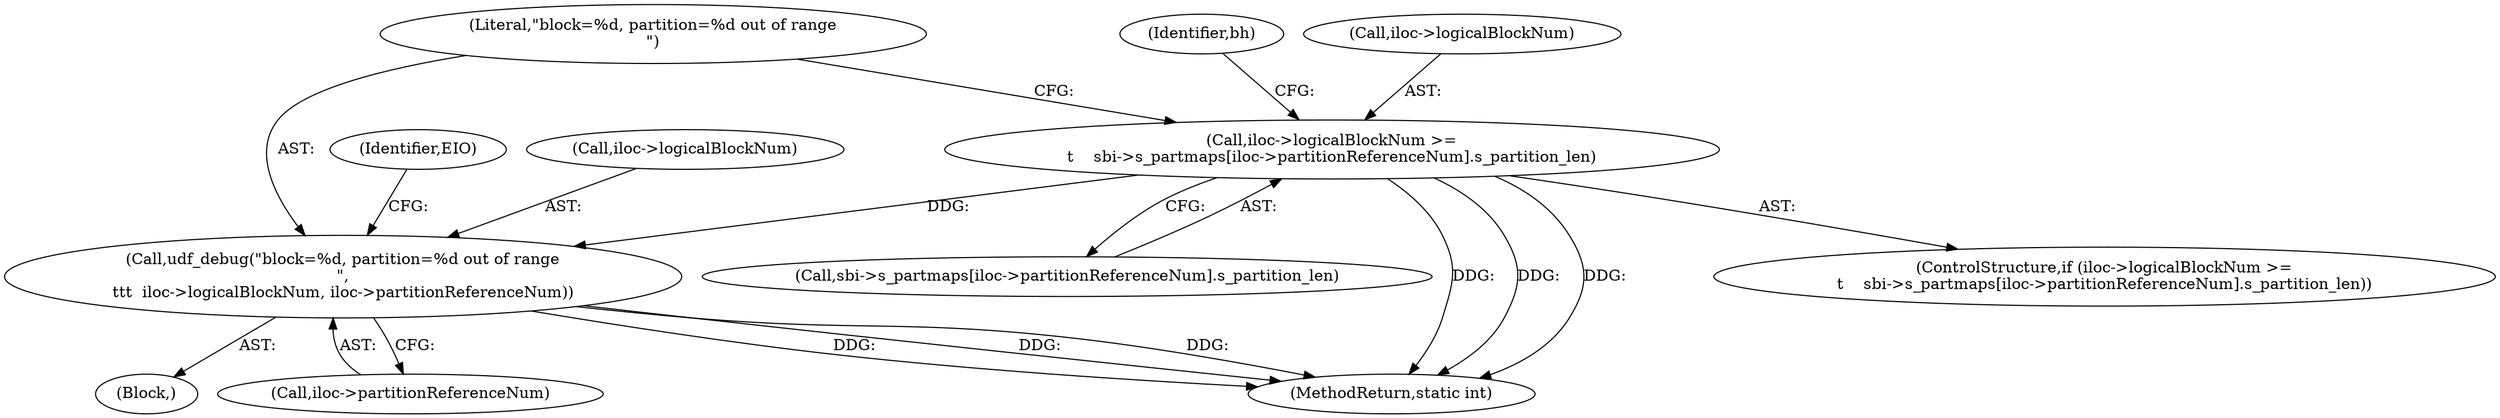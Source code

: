 digraph "0_linux_23b133bdc452aa441fcb9b82cbf6dd05cfd342d0@array" {
"1000158" [label="(Call,iloc->logicalBlockNum >=\n\t    sbi->s_partmaps[iloc->partitionReferenceNum].s_partition_len)"];
"1000172" [label="(Call,udf_debug(\"block=%d, partition=%d out of range\n\",\n\t\t\t  iloc->logicalBlockNum, iloc->partitionReferenceNum))"];
"1000182" [label="(Identifier,EIO)"];
"1000157" [label="(ControlStructure,if (iloc->logicalBlockNum >=\n\t    sbi->s_partmaps[iloc->partitionReferenceNum].s_partition_len))"];
"1000174" [label="(Call,iloc->logicalBlockNum)"];
"1000159" [label="(Call,iloc->logicalBlockNum)"];
"1000171" [label="(Block,)"];
"1000173" [label="(Literal,\"block=%d, partition=%d out of range\n\")"];
"1000162" [label="(Call,sbi->s_partmaps[iloc->partitionReferenceNum].s_partition_len)"];
"1000184" [label="(Identifier,bh)"];
"1000158" [label="(Call,iloc->logicalBlockNum >=\n\t    sbi->s_partmaps[iloc->partitionReferenceNum].s_partition_len)"];
"1000172" [label="(Call,udf_debug(\"block=%d, partition=%d out of range\n\",\n\t\t\t  iloc->logicalBlockNum, iloc->partitionReferenceNum))"];
"1000177" [label="(Call,iloc->partitionReferenceNum)"];
"1001231" [label="(MethodReturn,static int)"];
"1000158" -> "1000157"  [label="AST: "];
"1000158" -> "1000162"  [label="CFG: "];
"1000159" -> "1000158"  [label="AST: "];
"1000162" -> "1000158"  [label="AST: "];
"1000173" -> "1000158"  [label="CFG: "];
"1000184" -> "1000158"  [label="CFG: "];
"1000158" -> "1001231"  [label="DDG: "];
"1000158" -> "1001231"  [label="DDG: "];
"1000158" -> "1001231"  [label="DDG: "];
"1000158" -> "1000172"  [label="DDG: "];
"1000172" -> "1000171"  [label="AST: "];
"1000172" -> "1000177"  [label="CFG: "];
"1000173" -> "1000172"  [label="AST: "];
"1000174" -> "1000172"  [label="AST: "];
"1000177" -> "1000172"  [label="AST: "];
"1000182" -> "1000172"  [label="CFG: "];
"1000172" -> "1001231"  [label="DDG: "];
"1000172" -> "1001231"  [label="DDG: "];
"1000172" -> "1001231"  [label="DDG: "];
}
